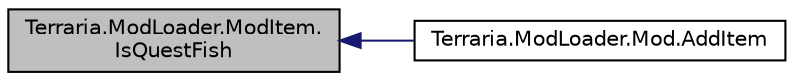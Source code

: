 digraph "Terraria.ModLoader.ModItem.IsQuestFish"
{
  edge [fontname="Helvetica",fontsize="10",labelfontname="Helvetica",labelfontsize="10"];
  node [fontname="Helvetica",fontsize="10",shape=record];
  rankdir="LR";
  Node101 [label="Terraria.ModLoader.ModItem.\lIsQuestFish",height=0.2,width=0.4,color="black", fillcolor="grey75", style="filled", fontcolor="black"];
  Node101 -> Node102 [dir="back",color="midnightblue",fontsize="10",style="solid",fontname="Helvetica"];
  Node102 [label="Terraria.ModLoader.Mod.AddItem",height=0.2,width=0.4,color="black", fillcolor="white", style="filled",URL="$class_terraria_1_1_mod_loader_1_1_mod.html#acbb336d241351248fd2399ad9424d8b4",tooltip="Adds a type of item to your mod with the specified internal name. This method should be called in Loa..."];
}
